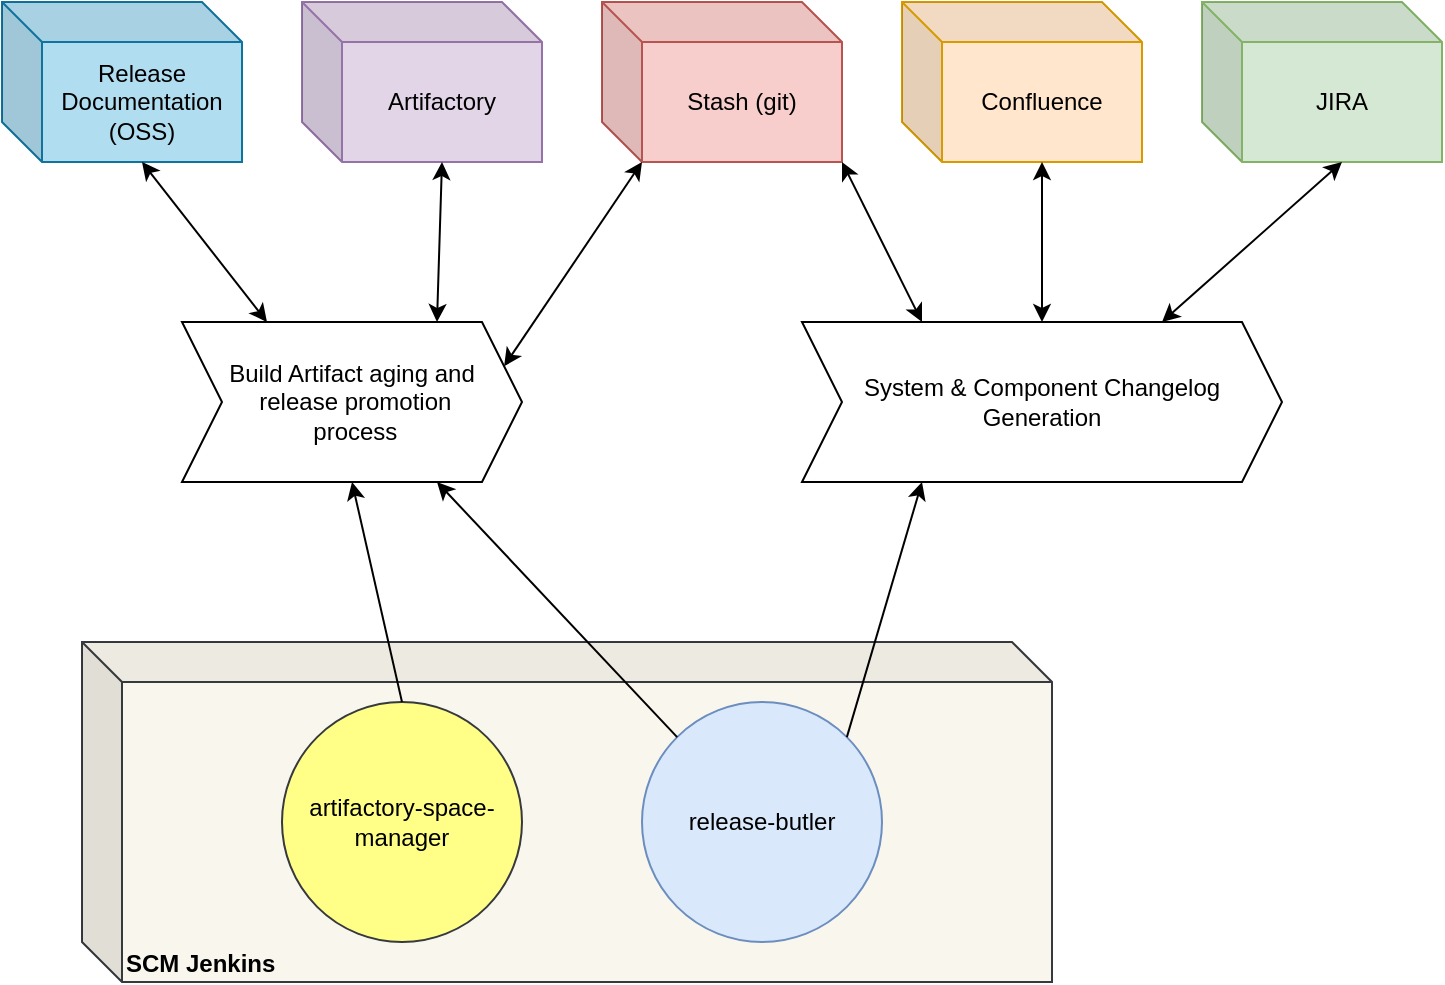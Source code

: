 <mxfile version="20.0.3" type="github">
  <diagram id="VgNuhASTQl8I5Oq3FltQ" name="Systems and Processes">
    <mxGraphModel dx="2462" dy="1512" grid="1" gridSize="10" guides="1" tooltips="1" connect="1" arrows="1" fold="1" page="0" pageScale="1" pageWidth="1100" pageHeight="850" math="0" shadow="0">
      <root>
        <mxCell id="0" />
        <mxCell id="1" parent="0" />
        <mxCell id="q5xwursLSB2txJZO4Mqg-3" value="&lt;div&gt;SCM Jenkins&lt;br&gt;&lt;/div&gt;" style="shape=cube;whiteSpace=wrap;html=1;boundedLbl=1;backgroundOutline=1;darkOpacity=0.05;darkOpacity2=0.1;fontStyle=1;align=left;verticalAlign=bottom;fillColor=#f9f7ed;strokeColor=#36393d;" parent="1" vertex="1">
          <mxGeometry x="-70" y="280" width="485" height="170" as="geometry" />
        </mxCell>
        <mxCell id="jQpfpmy0P2y3CQcoZonW-1" value="release-butler" style="ellipse;whiteSpace=wrap;html=1;aspect=fixed;fillColor=#dae8fc;strokeColor=#6c8ebf;" parent="1" vertex="1">
          <mxGeometry x="210" y="310" width="120" height="120" as="geometry" />
        </mxCell>
        <mxCell id="jQpfpmy0P2y3CQcoZonW-2" value="JIRA" style="shape=cube;whiteSpace=wrap;html=1;boundedLbl=1;backgroundOutline=1;darkOpacity=0.05;darkOpacity2=0.1;fillColor=#d5e8d4;strokeColor=#82b366;" parent="1" vertex="1">
          <mxGeometry x="490" y="-40" width="120" height="80" as="geometry" />
        </mxCell>
        <mxCell id="jQpfpmy0P2y3CQcoZonW-3" value="Confluence" style="shape=cube;whiteSpace=wrap;html=1;boundedLbl=1;backgroundOutline=1;darkOpacity=0.05;darkOpacity2=0.1;fillColor=#ffe6cc;strokeColor=#d79b00;" parent="1" vertex="1">
          <mxGeometry x="340" y="-40" width="120" height="80" as="geometry" />
        </mxCell>
        <mxCell id="jQpfpmy0P2y3CQcoZonW-4" value="Stash (git)" style="shape=cube;whiteSpace=wrap;html=1;boundedLbl=1;backgroundOutline=1;darkOpacity=0.05;darkOpacity2=0.1;fillColor=#f8cecc;strokeColor=#b85450;" parent="1" vertex="1">
          <mxGeometry x="190" y="-40" width="120" height="80" as="geometry" />
        </mxCell>
        <mxCell id="jQpfpmy0P2y3CQcoZonW-5" value="&lt;div&gt;Build Artifact aging and&lt;/div&gt;&lt;div&gt;&amp;nbsp;release promotion&lt;/div&gt;&lt;div&gt;&amp;nbsp;process&lt;/div&gt;" style="shape=step;perimeter=stepPerimeter;whiteSpace=wrap;html=1;fixedSize=1;" parent="1" vertex="1">
          <mxGeometry x="-20" y="120" width="170" height="80" as="geometry" />
        </mxCell>
        <mxCell id="jQpfpmy0P2y3CQcoZonW-6" value="Artifactory" style="shape=cube;whiteSpace=wrap;html=1;boundedLbl=1;backgroundOutline=1;darkOpacity=0.05;darkOpacity2=0.1;fillColor=#e1d5e7;strokeColor=#9673a6;" parent="1" vertex="1">
          <mxGeometry x="40" y="-40" width="120" height="80" as="geometry" />
        </mxCell>
        <mxCell id="jQpfpmy0P2y3CQcoZonW-7" value="System &amp;amp; Component Changelog Generation" style="shape=step;perimeter=stepPerimeter;whiteSpace=wrap;html=1;fixedSize=1;" parent="1" vertex="1">
          <mxGeometry x="290" y="120" width="240" height="80" as="geometry" />
        </mxCell>
        <mxCell id="jQpfpmy0P2y3CQcoZonW-9" value="" style="endArrow=classic;html=1;rounded=0;exitX=1;exitY=0;exitDx=0;exitDy=0;entryX=0.25;entryY=1;entryDx=0;entryDy=0;" parent="1" source="jQpfpmy0P2y3CQcoZonW-1" target="jQpfpmy0P2y3CQcoZonW-7" edge="1">
          <mxGeometry width="50" height="50" relative="1" as="geometry">
            <mxPoint x="310" y="200" as="sourcePoint" />
            <mxPoint x="360" y="150" as="targetPoint" />
          </mxGeometry>
        </mxCell>
        <mxCell id="jQpfpmy0P2y3CQcoZonW-10" value="" style="endArrow=classic;html=1;rounded=0;exitX=0;exitY=0;exitDx=0;exitDy=0;entryX=0.75;entryY=1;entryDx=0;entryDy=0;" parent="1" source="jQpfpmy0P2y3CQcoZonW-1" target="jQpfpmy0P2y3CQcoZonW-5" edge="1">
          <mxGeometry width="50" height="50" relative="1" as="geometry">
            <mxPoint x="310" y="200" as="sourcePoint" />
            <mxPoint x="360" y="150" as="targetPoint" />
          </mxGeometry>
        </mxCell>
        <mxCell id="jQpfpmy0P2y3CQcoZonW-11" value="" style="endArrow=classic;startArrow=classic;html=1;rounded=0;exitX=0.75;exitY=0;exitDx=0;exitDy=0;entryX=0;entryY=0;entryDx=70;entryDy=80;entryPerimeter=0;" parent="1" source="jQpfpmy0P2y3CQcoZonW-5" target="jQpfpmy0P2y3CQcoZonW-6" edge="1">
          <mxGeometry width="50" height="50" relative="1" as="geometry">
            <mxPoint x="-10" y="130" as="sourcePoint" />
            <mxPoint x="40" y="80" as="targetPoint" />
          </mxGeometry>
        </mxCell>
        <mxCell id="jQpfpmy0P2y3CQcoZonW-12" value="&lt;div&gt;Release Documentation&lt;/div&gt;&lt;div&gt;(OSS)&lt;br&gt;&lt;/div&gt;" style="shape=cube;whiteSpace=wrap;html=1;boundedLbl=1;backgroundOutline=1;darkOpacity=0.05;darkOpacity2=0.1;fillColor=#b1ddf0;strokeColor=#10739e;" parent="1" vertex="1">
          <mxGeometry x="-110" y="-40" width="120" height="80" as="geometry" />
        </mxCell>
        <mxCell id="jQpfpmy0P2y3CQcoZonW-13" value="" style="endArrow=classic;startArrow=classic;html=1;rounded=0;exitX=0.25;exitY=0;exitDx=0;exitDy=0;entryX=0;entryY=0;entryDx=70;entryDy=80;entryPerimeter=0;" parent="1" source="jQpfpmy0P2y3CQcoZonW-5" target="jQpfpmy0P2y3CQcoZonW-12" edge="1">
          <mxGeometry width="50" height="50" relative="1" as="geometry">
            <mxPoint x="-100" y="160" as="sourcePoint" />
            <mxPoint x="-50" y="110" as="targetPoint" />
          </mxGeometry>
        </mxCell>
        <mxCell id="jQpfpmy0P2y3CQcoZonW-17" value="" style="endArrow=classic;startArrow=classic;html=1;rounded=0;exitX=0.75;exitY=0;exitDx=0;exitDy=0;entryX=0;entryY=0;entryDx=70;entryDy=80;entryPerimeter=0;" parent="1" source="jQpfpmy0P2y3CQcoZonW-7" target="jQpfpmy0P2y3CQcoZonW-2" edge="1">
          <mxGeometry width="50" height="50" relative="1" as="geometry">
            <mxPoint x="142.5" y="150" as="sourcePoint" />
            <mxPoint x="140" y="70" as="targetPoint" />
          </mxGeometry>
        </mxCell>
        <mxCell id="2kB0CSmT9gSV4GiGnJRV-1" value="artifactory-space-&lt;br&gt;manager" style="ellipse;whiteSpace=wrap;html=1;aspect=fixed;fillColor=#ffff88;strokeColor=#36393d;" vertex="1" parent="1">
          <mxGeometry x="30" y="310" width="120" height="120" as="geometry" />
        </mxCell>
        <mxCell id="2kB0CSmT9gSV4GiGnJRV-2" value="" style="endArrow=classic;html=1;rounded=0;exitX=0.5;exitY=0;exitDx=0;exitDy=0;entryX=0.5;entryY=1;entryDx=0;entryDy=0;" edge="1" parent="1" source="2kB0CSmT9gSV4GiGnJRV-1" target="jQpfpmy0P2y3CQcoZonW-5">
          <mxGeometry width="50" height="50" relative="1" as="geometry">
            <mxPoint x="-380" y="320" as="sourcePoint" />
            <mxPoint x="-330" y="270" as="targetPoint" />
          </mxGeometry>
        </mxCell>
        <mxCell id="2kB0CSmT9gSV4GiGnJRV-5" value="" style="endArrow=classic;startArrow=classic;html=1;rounded=0;exitX=0.5;exitY=0;exitDx=0;exitDy=0;entryX=0;entryY=0;entryDx=70;entryDy=80;entryPerimeter=0;" edge="1" parent="1" source="jQpfpmy0P2y3CQcoZonW-7" target="jQpfpmy0P2y3CQcoZonW-3">
          <mxGeometry width="50" height="50" relative="1" as="geometry">
            <mxPoint x="-590" y="240" as="sourcePoint" />
            <mxPoint x="-540" y="190" as="targetPoint" />
          </mxGeometry>
        </mxCell>
        <mxCell id="2kB0CSmT9gSV4GiGnJRV-6" value="" style="endArrow=classic;startArrow=classic;html=1;rounded=0;exitX=0.25;exitY=0;exitDx=0;exitDy=0;entryX=1;entryY=1;entryDx=0;entryDy=0;entryPerimeter=0;" edge="1" parent="1" source="jQpfpmy0P2y3CQcoZonW-7" target="jQpfpmy0P2y3CQcoZonW-4">
          <mxGeometry width="50" height="50" relative="1" as="geometry">
            <mxPoint x="310" y="100" as="sourcePoint" />
            <mxPoint x="360" y="50" as="targetPoint" />
          </mxGeometry>
        </mxCell>
        <mxCell id="2kB0CSmT9gSV4GiGnJRV-7" value="" style="endArrow=classic;startArrow=classic;html=1;rounded=0;exitX=1;exitY=0.25;exitDx=0;exitDy=0;entryX=0;entryY=0;entryDx=20;entryDy=80;entryPerimeter=0;" edge="1" parent="1" source="jQpfpmy0P2y3CQcoZonW-5" target="jQpfpmy0P2y3CQcoZonW-4">
          <mxGeometry width="50" height="50" relative="1" as="geometry">
            <mxPoint x="-570" y="260" as="sourcePoint" />
            <mxPoint x="-520" y="210" as="targetPoint" />
          </mxGeometry>
        </mxCell>
      </root>
    </mxGraphModel>
  </diagram>
</mxfile>
